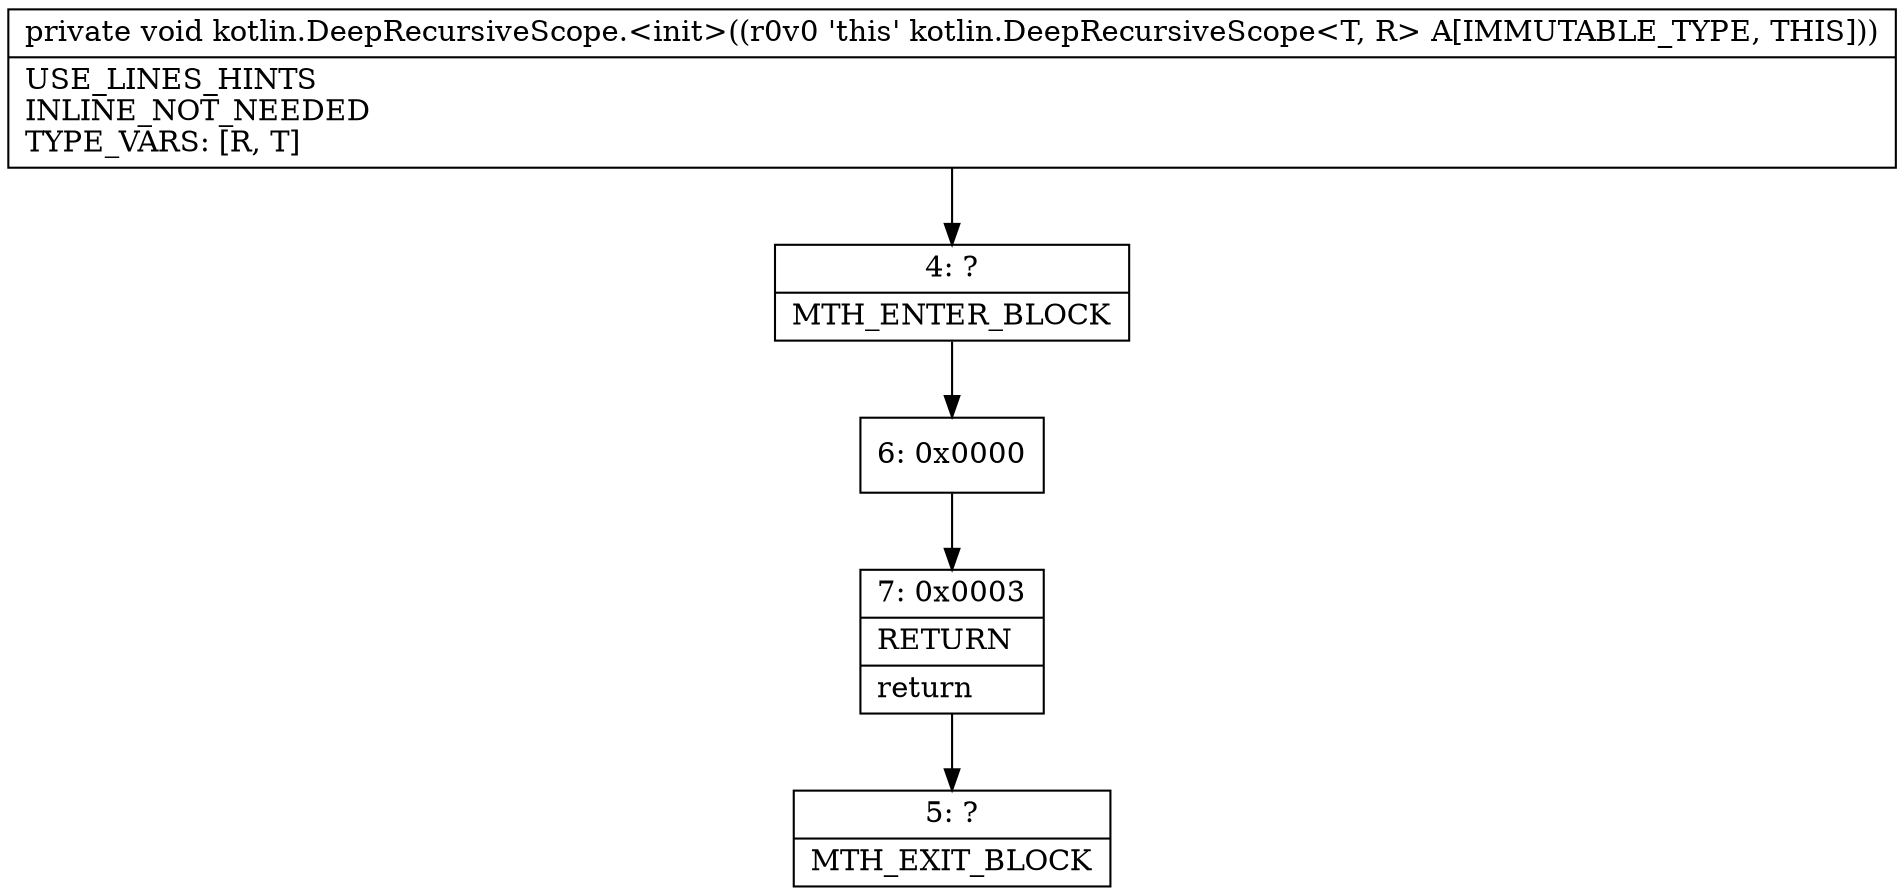 digraph "CFG forkotlin.DeepRecursiveScope.\<init\>()V" {
Node_4 [shape=record,label="{4\:\ ?|MTH_ENTER_BLOCK\l}"];
Node_6 [shape=record,label="{6\:\ 0x0000}"];
Node_7 [shape=record,label="{7\:\ 0x0003|RETURN\l|return\l}"];
Node_5 [shape=record,label="{5\:\ ?|MTH_EXIT_BLOCK\l}"];
MethodNode[shape=record,label="{private void kotlin.DeepRecursiveScope.\<init\>((r0v0 'this' kotlin.DeepRecursiveScope\<T, R\> A[IMMUTABLE_TYPE, THIS]))  | USE_LINES_HINTS\lINLINE_NOT_NEEDED\lTYPE_VARS: [R, T]\l}"];
MethodNode -> Node_4;Node_4 -> Node_6;
Node_6 -> Node_7;
Node_7 -> Node_5;
}

